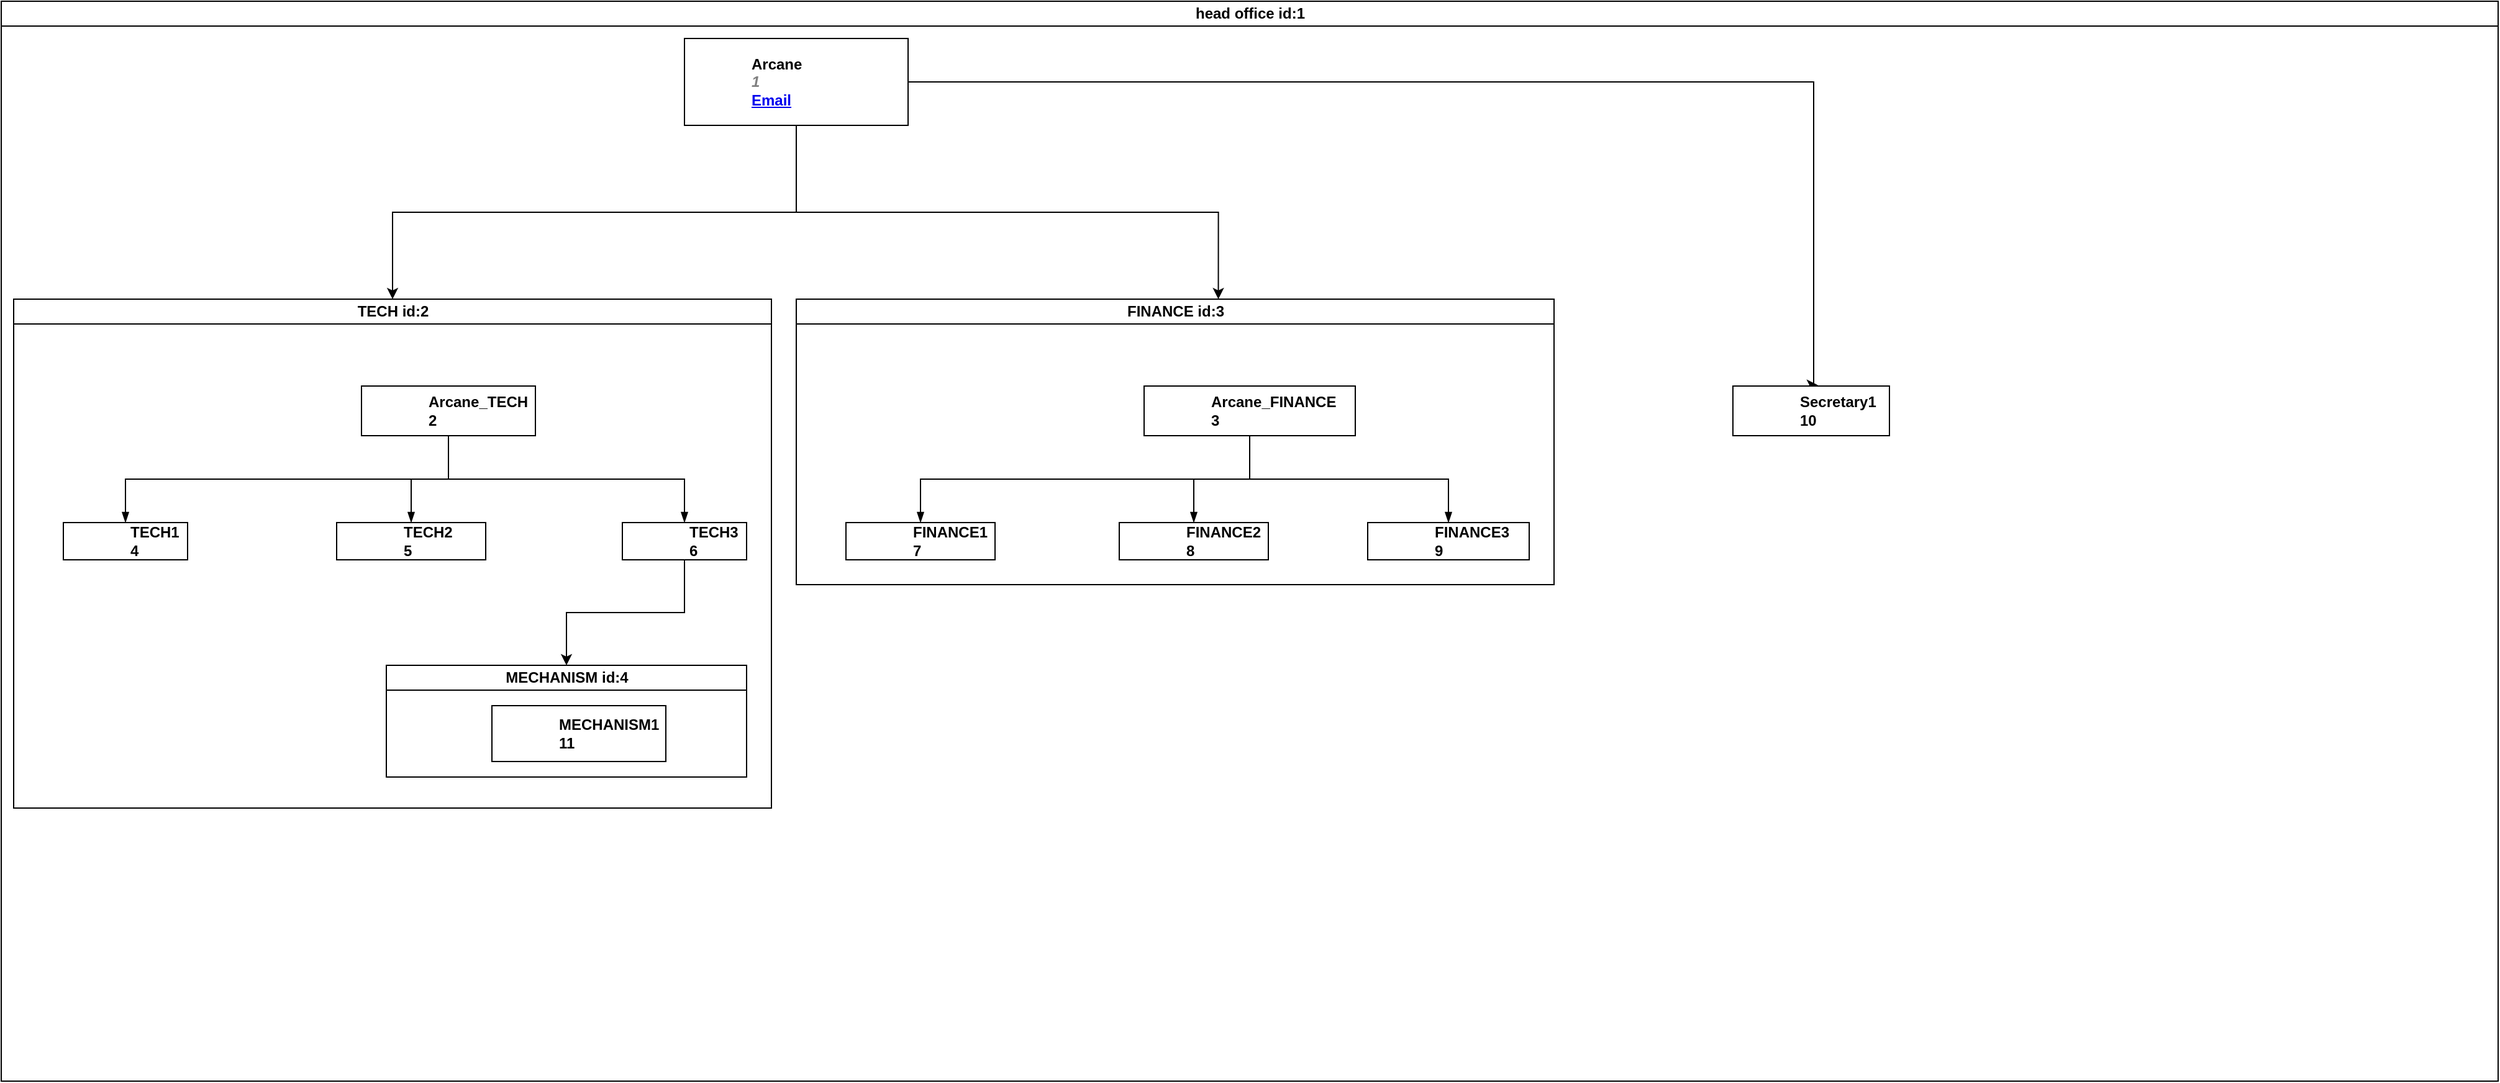 <mxfile version="22.1.2" type="device">
  <diagram id="prtHgNgQTEPvFCAcTncT" name="Page-1">
    <mxGraphModel dx="1944" dy="1370" grid="1" gridSize="10" guides="1" tooltips="1" connect="1" arrows="1" fold="1" page="1" pageScale="1" pageWidth="827" pageHeight="1169" math="0" shadow="0">
      <root>
        <mxCell id="0" />
        <mxCell id="1" parent="0" />
        <mxCell id="dNxyNK7c78bLwvsdeMH5-11" value="head office id:1" style="swimlane;html=1;startSize=20;horizontal=1;containerType=tree;glass=0;" parent="1" vertex="1">
          <mxGeometry x="-270" y="50" width="2010" height="870" as="geometry" />
        </mxCell>
        <mxCell id="pZTVClq1Mo_877PxYeE3-19" style="edgeStyle=orthogonalEdgeStyle;rounded=0;orthogonalLoop=1;jettySize=auto;html=1;exitX=0.5;exitY=1;exitDx=0;exitDy=0;" edge="1" parent="dNxyNK7c78bLwvsdeMH5-11" source="dNxyNK7c78bLwvsdeMH5-12" target="pZTVClq1Mo_877PxYeE3-1">
          <mxGeometry relative="1" as="geometry" />
        </mxCell>
        <mxCell id="pZTVClq1Mo_877PxYeE3-42" style="edgeStyle=orthogonalEdgeStyle;rounded=0;orthogonalLoop=1;jettySize=auto;html=1;exitX=1;exitY=0.5;exitDx=0;exitDy=0;entryX=0.543;entryY=-0.02;entryDx=0;entryDy=0;entryPerimeter=0;" edge="1" parent="dNxyNK7c78bLwvsdeMH5-11" source="dNxyNK7c78bLwvsdeMH5-12" target="pZTVClq1Mo_877PxYeE3-41">
          <mxGeometry relative="1" as="geometry">
            <Array as="points">
              <mxPoint x="1459" y="65" />
            </Array>
          </mxGeometry>
        </mxCell>
        <UserObject label="Arcane&lt;br&gt;&lt;font color=&quot;#808080&quot;&gt;&lt;i&gt;1&lt;/i&gt;&lt;/font&gt;&lt;br&gt;&lt;a href=&quot;mailto:%email%&quot;&gt;Email&lt;/a&gt;" name="Tessa Miller" position="CFO" location="Office 1" email="me@example.com" placeholders="1" link="https://www.draw.io" id="dNxyNK7c78bLwvsdeMH5-12">
          <mxCell style="label;image=https://cdn3.iconfinder.com/data/icons/user-avatars-1/512/users-3-128.png;whiteSpace=wrap;html=1;rounded=0;glass=0;treeMoving=1;treeFolding=1;" parent="dNxyNK7c78bLwvsdeMH5-11" vertex="1">
            <mxGeometry x="550" y="30" width="180" height="70" as="geometry" />
          </mxCell>
        </UserObject>
        <mxCell id="pZTVClq1Mo_877PxYeE3-1" value="TECH id:2" style="swimlane;html=1;startSize=20;horizontal=1;containerType=tree;glass=0;" vertex="1" parent="dNxyNK7c78bLwvsdeMH5-11">
          <mxGeometry x="10" y="240" width="610" height="410" as="geometry" />
        </mxCell>
        <UserObject label="Arcane_TECH&lt;br&gt;2" name="Tessa Miller" position="CFO" location="Office 1" email="me@example.com" placeholders="1" link="https://www.draw.io" id="pZTVClq1Mo_877PxYeE3-2">
          <mxCell style="label;image=https://cdn3.iconfinder.com/data/icons/user-avatars-1/512/users-3-128.png;whiteSpace=wrap;html=1;rounded=0;glass=0;treeMoving=1;treeFolding=1;" vertex="1" parent="pZTVClq1Mo_877PxYeE3-1">
            <mxGeometry x="280" y="70" width="140" height="40" as="geometry" />
          </mxCell>
        </UserObject>
        <mxCell id="pZTVClq1Mo_877PxYeE3-3" value="" style="endArrow=blockThin;endFill=1;fontSize=11;edgeStyle=elbowEdgeStyle;elbow=vertical;rounded=0;" edge="1" parent="pZTVClq1Mo_877PxYeE3-1" source="pZTVClq1Mo_877PxYeE3-2" target="pZTVClq1Mo_877PxYeE3-4">
          <mxGeometry relative="1" as="geometry" />
        </mxCell>
        <UserObject label="TECH1&lt;br&gt;4" name="Edward Morrison" position="Brand Manager" location="Office 2" email="me@example.com" placeholders="1" link="https://www.draw.io" id="pZTVClq1Mo_877PxYeE3-4">
          <mxCell style="label;image=https://cdn3.iconfinder.com/data/icons/user-avatars-1/512/users-10-3-128.png;whiteSpace=wrap;html=1;rounded=0;glass=0;treeFolding=1;treeMoving=1;" vertex="1" parent="pZTVClq1Mo_877PxYeE3-1">
            <mxGeometry x="40" y="180" width="100" height="30" as="geometry" />
          </mxCell>
        </UserObject>
        <mxCell id="pZTVClq1Mo_877PxYeE3-5" value="" style="endArrow=blockThin;endFill=1;fontSize=11;edgeStyle=elbowEdgeStyle;elbow=vertical;rounded=0;" edge="1" parent="pZTVClq1Mo_877PxYeE3-1" source="pZTVClq1Mo_877PxYeE3-2" target="pZTVClq1Mo_877PxYeE3-6">
          <mxGeometry relative="1" as="geometry" />
        </mxCell>
        <UserObject label="TECH2&lt;br&gt;5" name="Evan Valet" position="HR Director" location="Office 4" email="me@example.com" placeholders="1" link="https://www.draw.io" id="pZTVClq1Mo_877PxYeE3-6">
          <mxCell style="label;image=https://cdn3.iconfinder.com/data/icons/user-avatars-1/512/users-9-2-128.png;whiteSpace=wrap;html=1;rounded=0;glass=0;treeFolding=1;treeMoving=1;" vertex="1" parent="pZTVClq1Mo_877PxYeE3-1">
            <mxGeometry x="260" y="180" width="120" height="30" as="geometry" />
          </mxCell>
        </UserObject>
        <mxCell id="pZTVClq1Mo_877PxYeE3-7" value="" style="endArrow=blockThin;endFill=1;fontSize=11;edgeStyle=elbowEdgeStyle;elbow=vertical;rounded=0;" edge="1" parent="pZTVClq1Mo_877PxYeE3-1" source="pZTVClq1Mo_877PxYeE3-2" target="pZTVClq1Mo_877PxYeE3-8">
          <mxGeometry relative="1" as="geometry" />
        </mxCell>
        <mxCell id="pZTVClq1Mo_877PxYeE3-55" style="edgeStyle=orthogonalEdgeStyle;rounded=0;orthogonalLoop=1;jettySize=auto;html=1;exitX=0.5;exitY=1;exitDx=0;exitDy=0;entryX=0.5;entryY=0;entryDx=0;entryDy=0;" edge="1" parent="pZTVClq1Mo_877PxYeE3-1" source="pZTVClq1Mo_877PxYeE3-8" target="pZTVClq1Mo_877PxYeE3-43">
          <mxGeometry relative="1" as="geometry" />
        </mxCell>
        <UserObject label="TECH3&lt;br&gt;6" name="Alison Donovan" position="System Admin" location="Office 3" email="me@example.com" placeholders="1" link="https://www.draw.io" id="pZTVClq1Mo_877PxYeE3-8">
          <mxCell style="label;image=https://cdn3.iconfinder.com/data/icons/user-avatars-1/512/users-2-128.png;whiteSpace=wrap;html=1;rounded=0;glass=0;" vertex="1" parent="pZTVClq1Mo_877PxYeE3-1">
            <mxGeometry x="490" y="180" width="100" height="30" as="geometry" />
          </mxCell>
        </UserObject>
        <mxCell id="pZTVClq1Mo_877PxYeE3-43" value="MECHANISM id:4" style="swimlane;html=1;startSize=20;horizontal=1;containerType=tree;glass=0;" vertex="1" parent="pZTVClq1Mo_877PxYeE3-1">
          <mxGeometry x="300" y="295" width="290" height="90" as="geometry" />
        </mxCell>
        <UserObject label="MECHANISM1&lt;br&gt;11" name="Tessa Miller" position="CFO" location="Office 1" email="me@example.com" placeholders="1" link="https://www.draw.io" id="pZTVClq1Mo_877PxYeE3-44">
          <mxCell style="label;image=https://cdn3.iconfinder.com/data/icons/user-avatars-1/512/users-3-128.png;whiteSpace=wrap;html=1;rounded=0;glass=0;treeMoving=1;treeFolding=1;" vertex="1" parent="pZTVClq1Mo_877PxYeE3-43">
            <mxGeometry x="85" y="32.5" width="140" height="45" as="geometry" />
          </mxCell>
        </UserObject>
        <mxCell id="pZTVClq1Mo_877PxYeE3-10" value="FINANCE id:3" style="swimlane;html=1;startSize=20;horizontal=1;containerType=tree;glass=0;" vertex="1" parent="dNxyNK7c78bLwvsdeMH5-11">
          <mxGeometry x="640" y="240" width="610" height="230" as="geometry" />
        </mxCell>
        <UserObject label="Arcane_FINANCE&lt;br&gt;3" name="Tessa Miller" position="CFO" location="Office 1" email="me@example.com" placeholders="1" link="https://www.draw.io" id="pZTVClq1Mo_877PxYeE3-11">
          <mxCell style="label;image=https://cdn3.iconfinder.com/data/icons/user-avatars-1/512/users-3-128.png;whiteSpace=wrap;html=1;rounded=0;glass=0;treeMoving=1;treeFolding=1;" vertex="1" parent="pZTVClq1Mo_877PxYeE3-10">
            <mxGeometry x="280" y="70" width="170" height="40" as="geometry" />
          </mxCell>
        </UserObject>
        <mxCell id="pZTVClq1Mo_877PxYeE3-12" value="" style="endArrow=blockThin;endFill=1;fontSize=11;edgeStyle=elbowEdgeStyle;elbow=vertical;rounded=0;" edge="1" parent="pZTVClq1Mo_877PxYeE3-10" source="pZTVClq1Mo_877PxYeE3-11" target="pZTVClq1Mo_877PxYeE3-13">
          <mxGeometry relative="1" as="geometry" />
        </mxCell>
        <UserObject label="FINANCE1&lt;br&gt;7" name="Edward Morrison" position="Brand Manager" location="Office 2" email="me@example.com" placeholders="1" link="https://www.draw.io" id="pZTVClq1Mo_877PxYeE3-13">
          <mxCell style="label;image=https://cdn3.iconfinder.com/data/icons/user-avatars-1/512/users-10-3-128.png;whiteSpace=wrap;html=1;rounded=0;glass=0;treeFolding=1;treeMoving=1;" vertex="1" parent="pZTVClq1Mo_877PxYeE3-10">
            <mxGeometry x="40" y="180" width="120" height="30" as="geometry" />
          </mxCell>
        </UserObject>
        <mxCell id="pZTVClq1Mo_877PxYeE3-14" value="" style="endArrow=blockThin;endFill=1;fontSize=11;edgeStyle=elbowEdgeStyle;elbow=vertical;rounded=0;" edge="1" parent="pZTVClq1Mo_877PxYeE3-10" source="pZTVClq1Mo_877PxYeE3-11" target="pZTVClq1Mo_877PxYeE3-15">
          <mxGeometry relative="1" as="geometry" />
        </mxCell>
        <UserObject label="FINANCE2&lt;br&gt;8" name="Evan Valet" position="HR Director" location="Office 4" email="me@example.com" placeholders="1" link="https://www.draw.io" id="pZTVClq1Mo_877PxYeE3-15">
          <mxCell style="label;image=https://cdn3.iconfinder.com/data/icons/user-avatars-1/512/users-9-2-128.png;whiteSpace=wrap;html=1;rounded=0;glass=0;treeFolding=1;treeMoving=1;" vertex="1" parent="pZTVClq1Mo_877PxYeE3-10">
            <mxGeometry x="260" y="180" width="120" height="30" as="geometry" />
          </mxCell>
        </UserObject>
        <mxCell id="pZTVClq1Mo_877PxYeE3-16" value="" style="endArrow=blockThin;endFill=1;fontSize=11;edgeStyle=elbowEdgeStyle;elbow=vertical;rounded=0;" edge="1" parent="pZTVClq1Mo_877PxYeE3-10" source="pZTVClq1Mo_877PxYeE3-11" target="pZTVClq1Mo_877PxYeE3-17">
          <mxGeometry relative="1" as="geometry" />
        </mxCell>
        <UserObject label="FINANCE3&lt;br&gt;9" name="Alison Donovan" position="System Admin" location="Office 3" email="me@example.com" placeholders="1" link="https://www.draw.io" id="pZTVClq1Mo_877PxYeE3-17">
          <mxCell style="label;image=https://cdn3.iconfinder.com/data/icons/user-avatars-1/512/users-2-128.png;whiteSpace=wrap;html=1;rounded=0;glass=0;" vertex="1" parent="pZTVClq1Mo_877PxYeE3-10">
            <mxGeometry x="460" y="180" width="130" height="30" as="geometry" />
          </mxCell>
        </UserObject>
        <mxCell id="pZTVClq1Mo_877PxYeE3-20" style="edgeStyle=orthogonalEdgeStyle;rounded=0;orthogonalLoop=1;jettySize=auto;html=1;exitX=0.5;exitY=1;exitDx=0;exitDy=0;entryX=0.557;entryY=0;entryDx=0;entryDy=0;entryPerimeter=0;" edge="1" parent="dNxyNK7c78bLwvsdeMH5-11" source="dNxyNK7c78bLwvsdeMH5-12" target="pZTVClq1Mo_877PxYeE3-10">
          <mxGeometry relative="1" as="geometry" />
        </mxCell>
        <UserObject label="Secretary1&lt;br&gt;10" name="Edward Morrison" position="Brand Manager" location="Office 2" email="me@example.com" placeholders="1" link="https://www.draw.io" id="pZTVClq1Mo_877PxYeE3-41">
          <mxCell style="label;image=https://cdn3.iconfinder.com/data/icons/user-avatars-1/512/users-10-3-128.png;whiteSpace=wrap;html=1;rounded=0;glass=0;treeFolding=1;treeMoving=1;" vertex="1" parent="dNxyNK7c78bLwvsdeMH5-11">
            <mxGeometry x="1394" y="310" width="126" height="40" as="geometry" />
          </mxCell>
        </UserObject>
      </root>
    </mxGraphModel>
  </diagram>
</mxfile>
